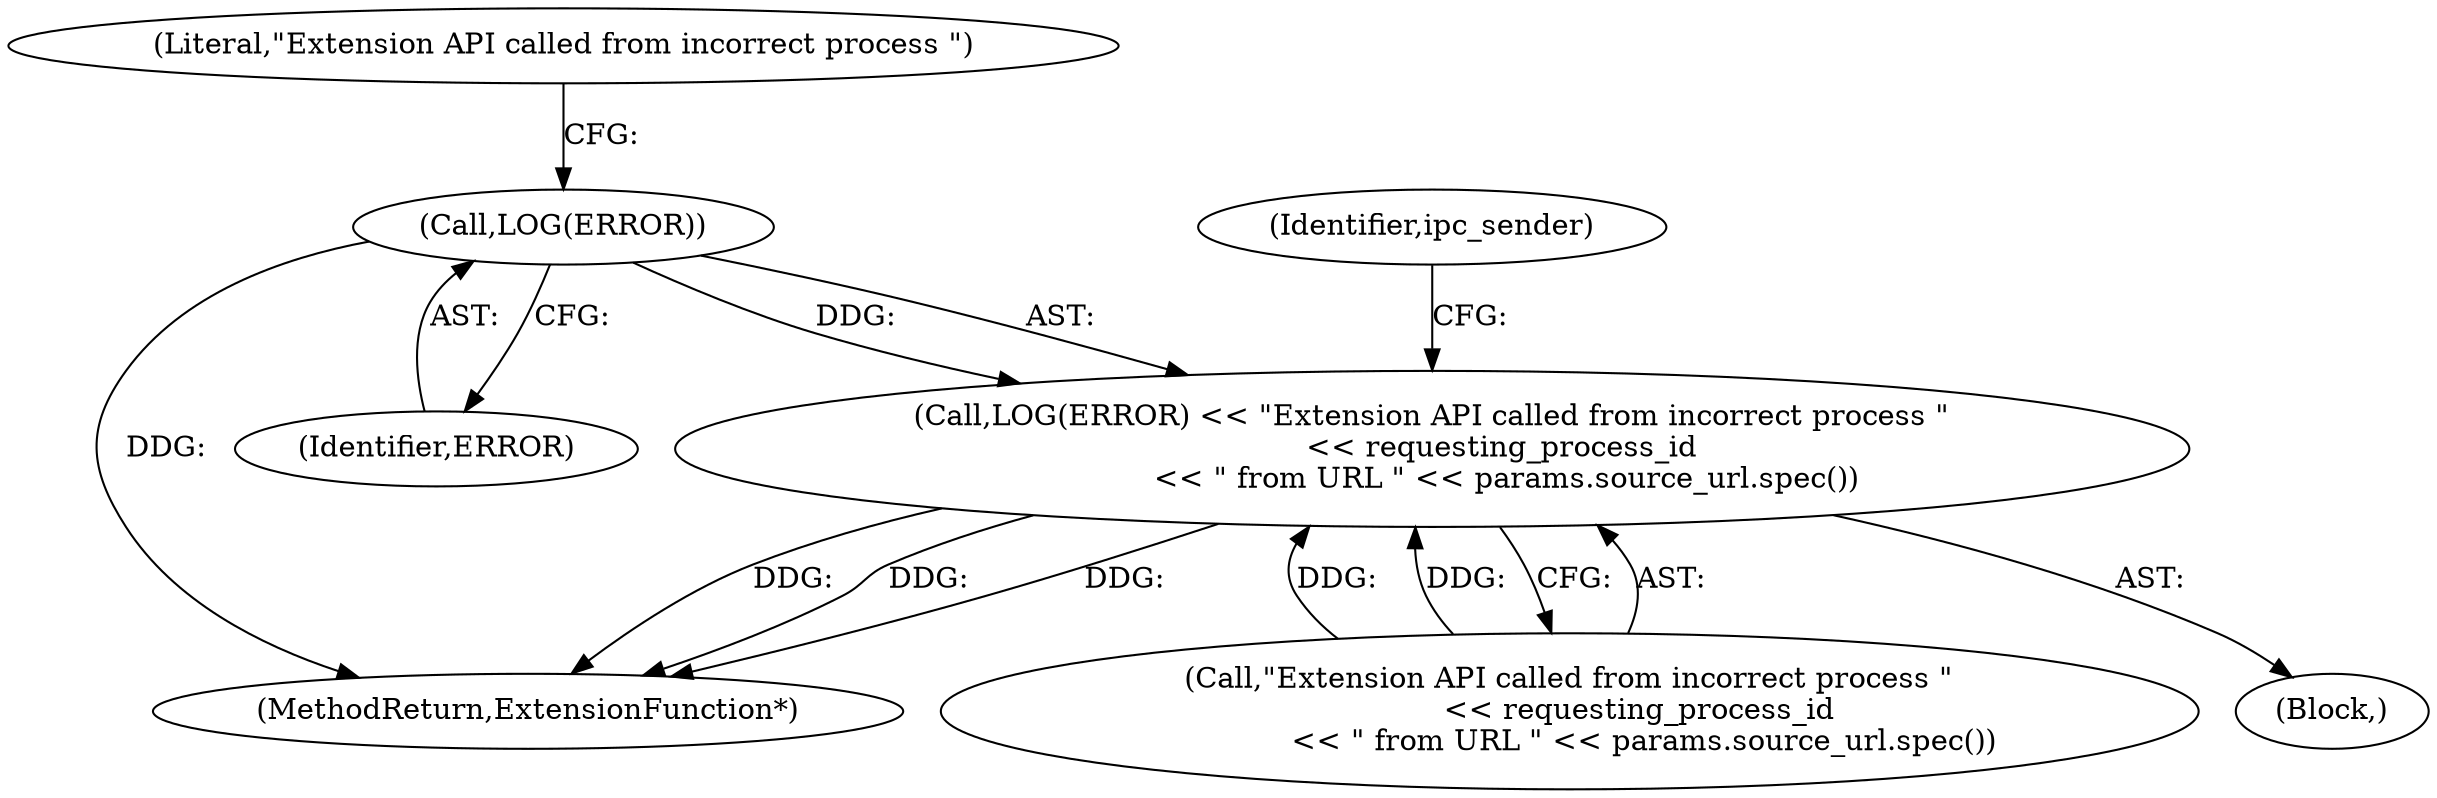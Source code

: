 digraph "1_Chrome_f335421145bb7f82c60fb9d61babcd6ce2e4b21e@del" {
"1000139" [label="(Call,LOG(ERROR))"];
"1000138" [label="(Call,LOG(ERROR) << \"Extension API called from incorrect process \"\n               << requesting_process_id\n                << \" from URL \" << params.source_url.spec())"];
"1000139" [label="(Call,LOG(ERROR))"];
"1000199" [label="(MethodReturn,ExtensionFunction*)"];
"1000149" [label="(Identifier,ipc_sender)"];
"1000142" [label="(Literal,\"Extension API called from incorrect process \")"];
"1000141" [label="(Call,\"Extension API called from incorrect process \"\n               << requesting_process_id\n                << \" from URL \" << params.source_url.spec())"];
"1000138" [label="(Call,LOG(ERROR) << \"Extension API called from incorrect process \"\n               << requesting_process_id\n                << \" from URL \" << params.source_url.spec())"];
"1000140" [label="(Identifier,ERROR)"];
"1000137" [label="(Block,)"];
"1000139" -> "1000138"  [label="AST: "];
"1000139" -> "1000140"  [label="CFG: "];
"1000140" -> "1000139"  [label="AST: "];
"1000142" -> "1000139"  [label="CFG: "];
"1000139" -> "1000199"  [label="DDG: "];
"1000139" -> "1000138"  [label="DDG: "];
"1000138" -> "1000137"  [label="AST: "];
"1000138" -> "1000141"  [label="CFG: "];
"1000141" -> "1000138"  [label="AST: "];
"1000149" -> "1000138"  [label="CFG: "];
"1000138" -> "1000199"  [label="DDG: "];
"1000138" -> "1000199"  [label="DDG: "];
"1000138" -> "1000199"  [label="DDG: "];
"1000141" -> "1000138"  [label="DDG: "];
"1000141" -> "1000138"  [label="DDG: "];
}

